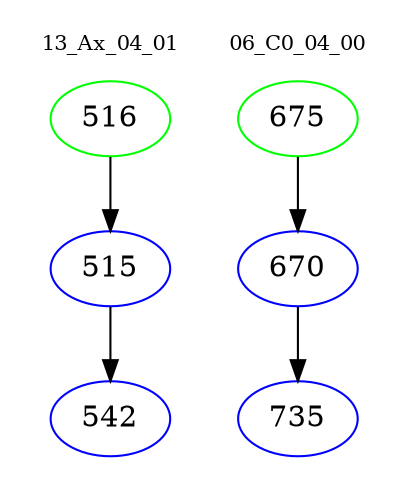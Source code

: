 digraph{
subgraph cluster_0 {
color = white
label = "13_Ax_04_01";
fontsize=10;
T0_516 [label="516", color="green"]
T0_516 -> T0_515 [color="black"]
T0_515 [label="515", color="blue"]
T0_515 -> T0_542 [color="black"]
T0_542 [label="542", color="blue"]
}
subgraph cluster_1 {
color = white
label = "06_C0_04_00";
fontsize=10;
T1_675 [label="675", color="green"]
T1_675 -> T1_670 [color="black"]
T1_670 [label="670", color="blue"]
T1_670 -> T1_735 [color="black"]
T1_735 [label="735", color="blue"]
}
}
